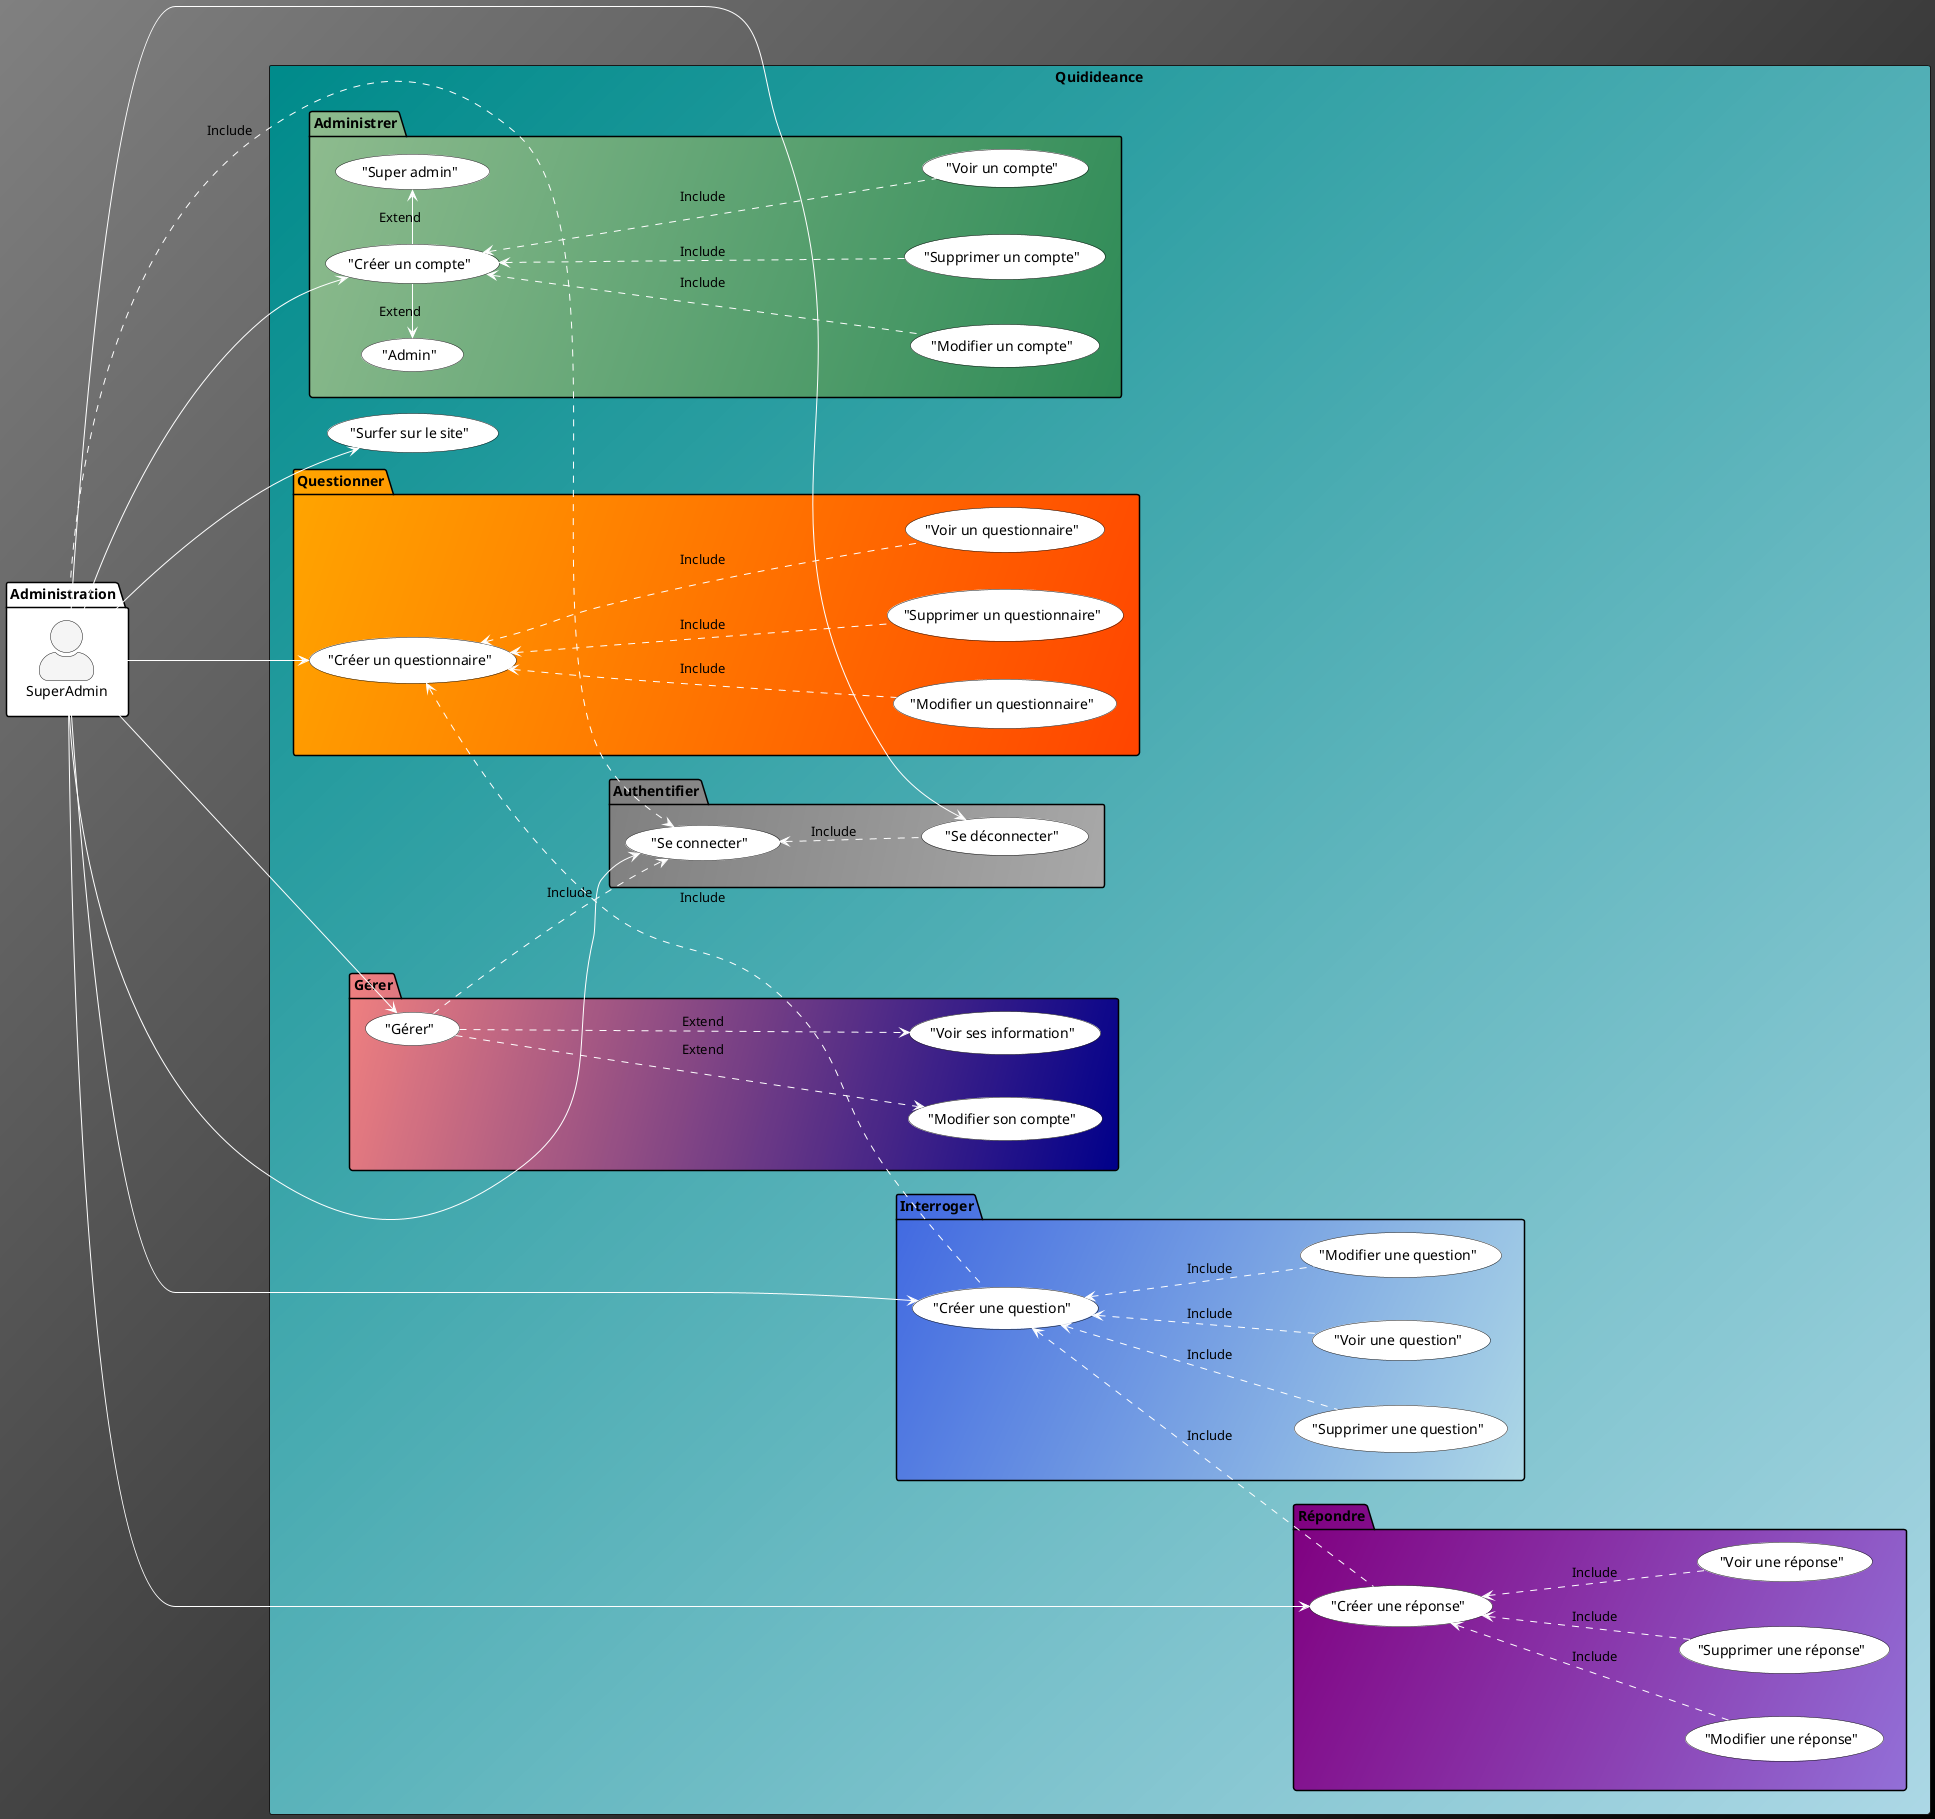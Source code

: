 @startuml Codecouleur
left to right direction
skinparam actorStyle awesome
skinparam backgroundcolor Grey/Black
skinparam classBackgroundColor Wheat|CornflowerBlue
package Administration #White{
    actor SuperAdmin as SUPADMIN #WhiteSmoke
}


Rectangle Quidideance #DarkCyan/LightBlue {

    ("Surfer sur le site") as SURF #White
    
package Administrer #DarkSeaGreen/SeaGreen{
    ("Créer un compte") as ADMNEW #White
    ("Modifier un compte") as ADMEDIT #White
    ("Supprimer un compte") as ADMDELETE #White
    ("Voir un compte") as ADMSHOW #White
    ("Admin") as ADMIN #White
    ("Super admin") as SUPER #White
}    
package Interroger #RoyalBlue/LightBlue {

    ("Créer une question") as INTNEW #White
    ("Modifier une question") as INTEDIT #White
    ("Supprimer une question") as INTDELETE #White
    ("Voir une question") as INTSHOW #White
}
package Questionner #Orange/OrangeRed {

    ("Créer un questionnaire") as QUENEW #White
    ("Modifier un questionnaire") as QUEEDIT #White
    ("Supprimer un questionnaire") as QUEDELETE #White
    ("Voir un questionnaire") as QUESHOW #White
}
package Répondre #Purple/MediumPurple {

    ("Créer une réponse") as REPNEW #White
    ("Modifier une réponse") as REPEDIT #White
    ("Supprimer une réponse") as REPDELETE #White
    ("Voir une réponse") as REPSHOW #White
}
package Gérer #LightCoral/DarkBlue {

    ("Gérer") as GER #White
    ("Modifier son compte") as GEREDIT #White
    ("Voir ses information") as GERSHOW #White
}

package Authentifier #Grey/DarkGrey {

    ("Se connecter") as CON #White
    ("Se déconnecter") as DEC #White
}


    SUPADMIN--left->CON #White
    SUPADMIN--left->DEC #White
    SUPADMIN-->SURF #White



    SUPADMIN--->QUENEW #White
    QUENEW<..-QUEEDIT #White : Include
    QUENEW<..-QUEDELETE #White : Include
    QUENEW<..-QUESHOW #White : Include

    SUPADMIN--->INTNEW #White
    INTNEW<..-INTEDIT #White : Include
    INTNEW<..-INTDELETE #White : Include
    INTNEW<..-INTSHOW #White : Include

    SUPADMIN--->REPNEW #White
    REPNEW<..-REPEDIT #White : Include
    REPNEW<..-REPDELETE #White : Include
    REPNEW<..-REPSHOW #White : Include

    SUPADMIN--->GER #White
    GER-..>GEREDIT #White : Extend
    GER-..>GERSHOW #White : Extend

    SUPADMIN--->ADMNEW #White
    ADMNEW<..-ADMEDIT #White : Include
    ADMNEW<..-ADMDELETE #White : Include
    ADMNEW<..-ADMSHOW #White : Include
    ADMNEW-left->ADMIN #White : Extend
    ADMNEW-right->SUPER #White : Extend


    CON<.-DEC #White : Include 
    SUPADMIN-.>CON #White : Include
    GER-.>CON #White : Include
    QUENEW<..-INTNEW #White : Include
    INTNEW<..-REPNEW #White : Include

}

@enduml
